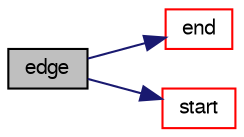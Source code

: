 digraph "edge"
{
  bgcolor="transparent";
  edge [fontname="FreeSans",fontsize="10",labelfontname="FreeSans",labelfontsize="10"];
  node [fontname="FreeSans",fontsize="10",shape=record];
  rankdir="LR";
  Node3 [label="edge",height=0.2,width=0.4,color="black", fillcolor="grey75", style="filled", fontcolor="black"];
  Node3 -> Node4 [color="midnightblue",fontsize="10",style="solid",fontname="FreeSans"];
  Node4 [label="end",height=0.2,width=0.4,color="red",URL="$a27210.html#a5ac1c619caccdf5bcf8c3d58a409849f",tooltip="Return end vertex label. "];
  Node3 -> Node6 [color="midnightblue",fontsize="10",style="solid",fontname="FreeSans"];
  Node6 [label="start",height=0.2,width=0.4,color="red",URL="$a27210.html#afe56bdd2031bbf8321e35e2330c0b990",tooltip="Return start vertex label. "];
}
